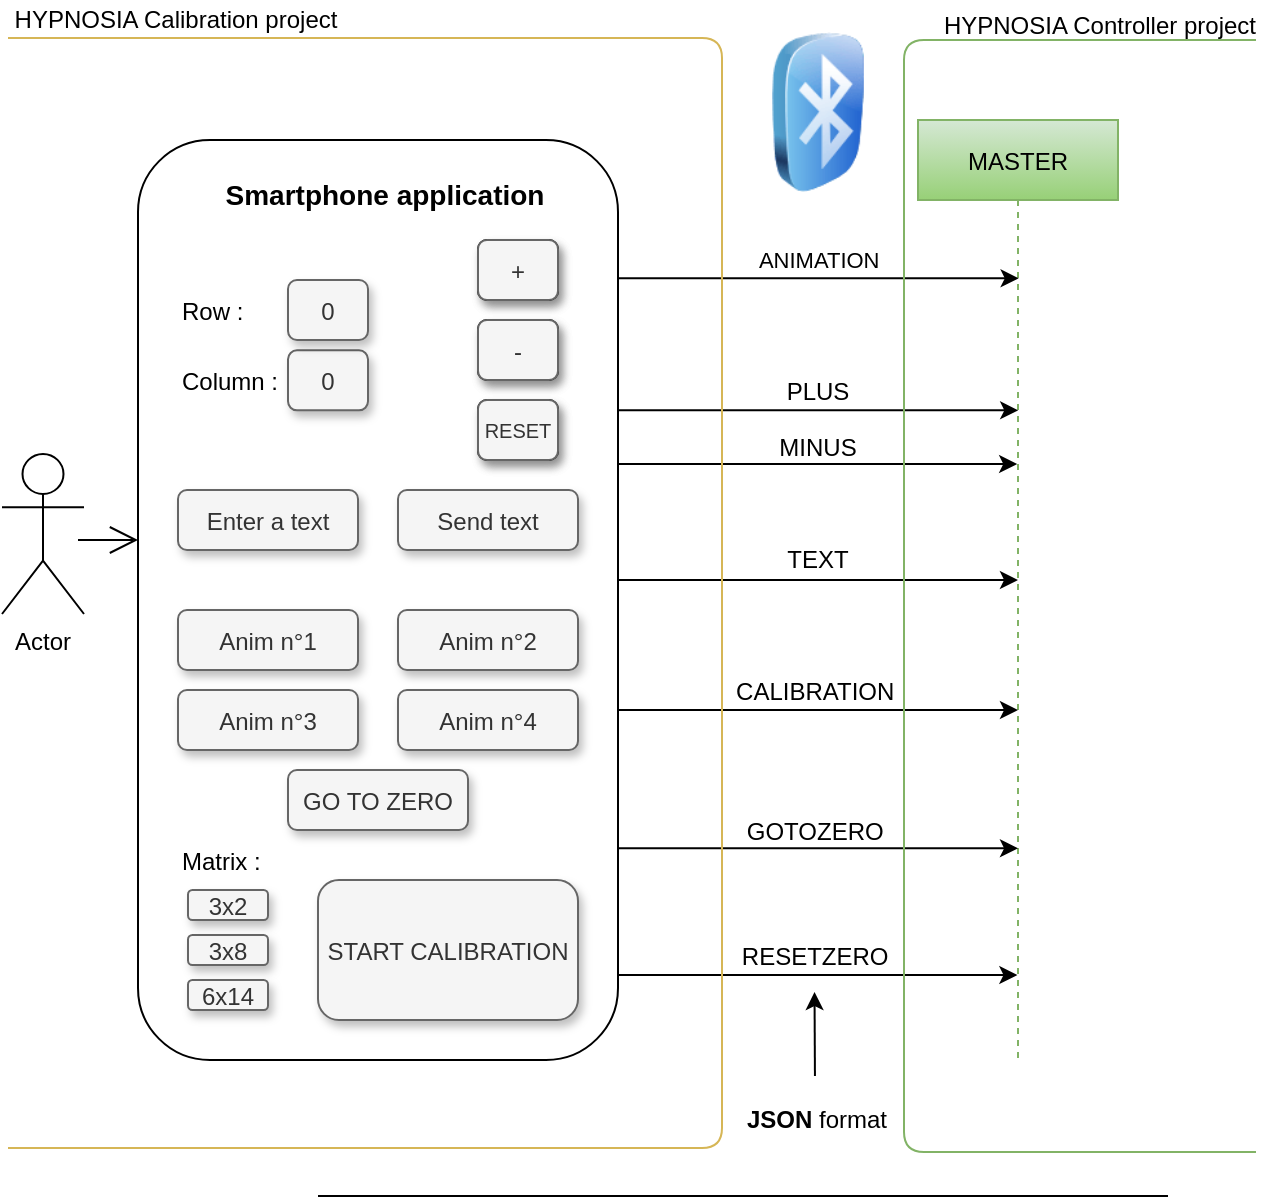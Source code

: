 <mxfile version="13.6.2" type="device"><diagram name="Page-1" id="13e1069c-82ec-6db2-03f1-153e76fe0fe0"><mxGraphModel dx="1574" dy="783" grid="0" gridSize="10" guides="1" tooltips="1" connect="1" arrows="1" fold="1" page="1" pageScale="1" pageWidth="1100" pageHeight="850" background="#ffffff" math="0" shadow="0"><root><mxCell id="0"/><mxCell id="1" parent="0"/><mxCell id="-2NPpGSkClv9eioPirXI-2" value="MASTER" style="shape=umlLifeline;perimeter=lifelinePerimeter;container=1;collapsible=0;recursiveResize=0;outlineConnect=0;fillColor=#d5e8d4;strokeColor=#82b366;gradientColor=#97d077;" parent="1" vertex="1"><mxGeometry x="630" y="170" width="100" height="470" as="geometry"/></mxCell><mxCell id="-2NPpGSkClv9eioPirXI-4" value="" style="image;labelBackgroundColor=#ffffff;image=img/lib/clip_art/general/Bluetooth_128x128.png" parent="1" vertex="1"><mxGeometry x="540" y="126" width="80" height="80" as="geometry"/></mxCell><mxCell id="-2NPpGSkClv9eioPirXI-6" value="" style="endArrow=classic;" parent="1" edge="1"><mxGeometry width="50" height="50" relative="1" as="geometry"><mxPoint x="479.663" y="249.17" as="sourcePoint"/><mxPoint x="680.33" y="249.17" as="targetPoint"/><Array as="points"><mxPoint x="600.83" y="249.17"/></Array></mxGeometry></mxCell><mxCell id="-2NPpGSkClv9eioPirXI-7" value="ANIMATION" style="edgeLabel;align=center;verticalAlign=middle;resizable=0;points=[];" parent="-2NPpGSkClv9eioPirXI-6" vertex="1" connectable="0"><mxGeometry x="-0.2" relative="1" as="geometry"><mxPoint x="20.19" y="-10" as="offset"/></mxGeometry></mxCell><mxCell id="-2NPpGSkClv9eioPirXI-10" value="" style="endArrow=classic;" parent="1" edge="1"><mxGeometry width="50" height="50" relative="1" as="geometry"><mxPoint x="480.1" y="315.17" as="sourcePoint"/><mxPoint x="680.1" y="315.17" as="targetPoint"/><Array as="points"><mxPoint x="600.6" y="315.17"/></Array></mxGeometry></mxCell><mxCell id="qo_HTA79YFN-A6Upb-82-1" value="" style="rounded=1;" parent="1" vertex="1"><mxGeometry x="240" y="180" width="240" height="460" as="geometry"/></mxCell><mxCell id="qo_HTA79YFN-A6Upb-82-5" value="Enter a text" style="rounded=1;shadow=1;glass=0;comic=0;fillColor=#f5f5f5;strokeColor=#666666;fontColor=#333333;" parent="1" vertex="1"><mxGeometry x="260" y="355" width="90" height="30" as="geometry"/></mxCell><mxCell id="qo_HTA79YFN-A6Upb-82-7" value="Send text" style="rounded=1;shadow=1;glass=0;comic=0;fillColor=#f5f5f5;strokeColor=#666666;fontColor=#333333;" parent="1" vertex="1"><mxGeometry x="370" y="355" width="90" height="30" as="geometry"/></mxCell><mxCell id="qo_HTA79YFN-A6Upb-82-8" value="Anim n°1" style="rounded=1;shadow=1;glass=0;comic=0;fillColor=#f5f5f5;strokeColor=#666666;fontColor=#333333;" parent="1" vertex="1"><mxGeometry x="260" y="415" width="90" height="30" as="geometry"/></mxCell><mxCell id="qo_HTA79YFN-A6Upb-82-9" value="Anim n°3" style="rounded=1;shadow=1;glass=0;comic=0;fillColor=#f5f5f5;strokeColor=#666666;fontColor=#333333;" parent="1" vertex="1"><mxGeometry x="260" y="455" width="90" height="30" as="geometry"/></mxCell><mxCell id="qo_HTA79YFN-A6Upb-82-10" value="Anim n°2" style="rounded=1;shadow=1;glass=0;comic=0;fillColor=#f5f5f5;strokeColor=#666666;fontColor=#333333;" parent="1" vertex="1"><mxGeometry x="370" y="415" width="90" height="30" as="geometry"/></mxCell><mxCell id="qo_HTA79YFN-A6Upb-82-11" value="Anim n°4" style="rounded=1;shadow=1;glass=0;comic=0;fillColor=#f5f5f5;strokeColor=#666666;fontColor=#333333;" parent="1" vertex="1"><mxGeometry x="370" y="455" width="90" height="30" as="geometry"/></mxCell><mxCell id="qo_HTA79YFN-A6Upb-82-14" value="+" style="rounded=1;whiteSpace=wrap;html=1;shadow=1;glass=0;comic=0;" parent="1" vertex="1"><mxGeometry x="410" y="230" width="40" height="30" as="geometry"/></mxCell><mxCell id="qo_HTA79YFN-A6Upb-82-19" value="" style="endArrow=open;endFill=1;endSize=12;html=1;" parent="1" edge="1"><mxGeometry width="160" relative="1" as="geometry"><mxPoint x="210" y="380" as="sourcePoint"/><mxPoint x="240" y="380" as="targetPoint"/></mxGeometry></mxCell><mxCell id="RiGgfa4uLRVvICgaijmD-5" value="0" style="rounded=1;shadow=1;glass=0;comic=0;fillColor=#f5f5f5;strokeColor=#666666;fontColor=#333333;" parent="1" vertex="1"><mxGeometry x="315" y="285.17" width="40" height="30" as="geometry"/></mxCell><mxCell id="RiGgfa4uLRVvICgaijmD-6" value="0" style="rounded=1;shadow=1;glass=0;comic=0;fillColor=#f5f5f5;strokeColor=#666666;fontColor=#333333;" parent="1" vertex="1"><mxGeometry x="315" y="250" width="40" height="30" as="geometry"/></mxCell><mxCell id="RiGgfa4uLRVvICgaijmD-7" value="-" style="rounded=1;whiteSpace=wrap;html=1;shadow=1;glass=0;comic=0;" parent="1" vertex="1"><mxGeometry x="410" y="270" width="40" height="30" as="geometry"/></mxCell><mxCell id="RiGgfa4uLRVvICgaijmD-8" value="&lt;font style=&quot;font-size: 11px&quot;&gt;RESET&lt;/font&gt;" style="rounded=1;whiteSpace=wrap;html=1;shadow=1;glass=0;comic=0;" parent="1" vertex="1"><mxGeometry x="410" y="310" width="40" height="30" as="geometry"/></mxCell><mxCell id="RiGgfa4uLRVvICgaijmD-9" value="GO TO ZERO" style="rounded=1;shadow=1;glass=0;comic=0;fillColor=#f5f5f5;strokeColor=#666666;fontColor=#333333;" parent="1" vertex="1"><mxGeometry x="315" y="495" width="90" height="30" as="geometry"/></mxCell><mxCell id="RiGgfa4uLRVvICgaijmD-10" value="START CALIBRATION" style="rounded=1;shadow=1;glass=0;comic=0;fillColor=#f5f5f5;strokeColor=#666666;fontColor=#333333;" parent="1" vertex="1"><mxGeometry x="330" y="550" width="130" height="70" as="geometry"/></mxCell><mxCell id="RiGgfa4uLRVvICgaijmD-13" value="3x8" style="rounded=1;shadow=1;glass=0;comic=0;fillColor=#f5f5f5;strokeColor=#666666;fontColor=#333333;" parent="1" vertex="1"><mxGeometry x="265" y="577.5" width="40" height="15" as="geometry"/></mxCell><mxCell id="RiGgfa4uLRVvICgaijmD-15" value="3x2" style="rounded=1;shadow=1;glass=0;comic=0;fillColor=#f5f5f5;strokeColor=#666666;fontColor=#333333;" parent="1" vertex="1"><mxGeometry x="265" y="555" width="40" height="15" as="geometry"/></mxCell><mxCell id="RiGgfa4uLRVvICgaijmD-16" value="6x14" style="rounded=1;shadow=1;glass=0;comic=0;fillColor=#f5f5f5;strokeColor=#666666;fontColor=#333333;" parent="1" vertex="1"><mxGeometry x="265" y="600" width="40" height="15" as="geometry"/></mxCell><mxCell id="RiGgfa4uLRVvICgaijmD-18" value="+" style="rounded=1;shadow=1;glass=0;comic=0;fillColor=#f5f5f5;strokeColor=#666666;fontColor=#333333;" parent="1" vertex="1"><mxGeometry x="410" y="230" width="40" height="30" as="geometry"/></mxCell><mxCell id="RiGgfa4uLRVvICgaijmD-19" value="-" style="rounded=1;shadow=1;glass=0;comic=0;fillColor=#f5f5f5;strokeColor=#666666;fontColor=#333333;" parent="1" vertex="1"><mxGeometry x="410" y="270" width="40" height="30" as="geometry"/></mxCell><mxCell id="RiGgfa4uLRVvICgaijmD-20" value="RESET" style="rounded=1;shadow=1;glass=0;comic=0;fillColor=#f5f5f5;strokeColor=#666666;fontColor=#333333;fontSize=10;" parent="1" vertex="1"><mxGeometry x="410" y="310" width="40" height="30" as="geometry"/></mxCell><mxCell id="RiGgfa4uLRVvICgaijmD-21" value="PLUS" style="text;align=center;verticalAlign=middle;resizable=0;points=[];autosize=1;" parent="1" vertex="1"><mxGeometry x="560" y="295.17" width="40" height="20" as="geometry"/></mxCell><mxCell id="RiGgfa4uLRVvICgaijmD-22" value="" style="endArrow=classic;" parent="1" edge="1"><mxGeometry width="50" height="50" relative="1" as="geometry"><mxPoint x="479.6" y="342" as="sourcePoint"/><mxPoint x="679.6" y="342" as="targetPoint"/><Array as="points"><mxPoint x="600.1" y="342"/></Array></mxGeometry></mxCell><mxCell id="RiGgfa4uLRVvICgaijmD-25" value="" style="endArrow=classic;" parent="1" edge="1"><mxGeometry width="50" height="50" relative="1" as="geometry"><mxPoint x="480" y="400" as="sourcePoint"/><mxPoint x="680" y="400" as="targetPoint"/><Array as="points"><mxPoint x="600.5" y="400"/></Array></mxGeometry></mxCell><mxCell id="RiGgfa4uLRVvICgaijmD-26" value="" style="endArrow=classic;" parent="1" edge="1"><mxGeometry width="50" height="50" relative="1" as="geometry"><mxPoint x="480" y="465" as="sourcePoint"/><mxPoint x="680" y="465" as="targetPoint"/><Array as="points"><mxPoint x="600.5" y="465"/></Array></mxGeometry></mxCell><mxCell id="RiGgfa4uLRVvICgaijmD-29" value="" style="endArrow=classic;" parent="1" edge="1"><mxGeometry width="50" height="50" relative="1" as="geometry"><mxPoint x="480.0" y="534.17" as="sourcePoint"/><mxPoint x="680.0" y="534.17" as="targetPoint"/><Array as="points"><mxPoint x="600.5" y="534.17"/></Array></mxGeometry></mxCell><mxCell id="RiGgfa4uLRVvICgaijmD-30" value="" style="endArrow=classic;" parent="1" edge="1"><mxGeometry width="50" height="50" relative="1" as="geometry"><mxPoint x="479.7" y="597.5" as="sourcePoint"/><mxPoint x="679.7" y="597.5" as="targetPoint"/><Array as="points"><mxPoint x="600.2" y="597.5"/></Array></mxGeometry></mxCell><mxCell id="RiGgfa4uLRVvICgaijmD-34" value="" style="endArrow=classic;" parent="1" edge="1"><mxGeometry width="50" height="50" relative="1" as="geometry"><mxPoint x="578.47" y="648" as="sourcePoint"/><mxPoint x="578.26" y="606" as="targetPoint"/></mxGeometry></mxCell><mxCell id="RiGgfa4uLRVvICgaijmD-35" value="" style="endArrow=none;fillColor=#fff2cc;strokeColor=#d6b656;gradientColor=#ffd966;" parent="1" edge="1"><mxGeometry width="50" height="50" relative="1" as="geometry"><mxPoint x="175" y="129" as="sourcePoint"/><mxPoint x="175" y="684" as="targetPoint"/><Array as="points"><mxPoint x="532" y="129"/><mxPoint x="532" y="684"/></Array></mxGeometry></mxCell><mxCell id="RiGgfa4uLRVvICgaijmD-36" value="" style="endArrow=none;gradientColor=#97d077;fillColor=#d5e8d4;strokeColor=#82b366;" parent="1" edge="1"><mxGeometry width="50" height="50" relative="1" as="geometry"><mxPoint x="799" y="686" as="sourcePoint"/><mxPoint x="799" y="130" as="targetPoint"/><Array as="points"><mxPoint x="623" y="686"/><mxPoint x="623" y="130"/></Array></mxGeometry></mxCell><mxCell id="RiGgfa4uLRVvICgaijmD-37" value="&lt;b&gt;JSON &lt;/b&gt;format" style="text;align=center;verticalAlign=middle;resizable=0;points=[];autosize=1;fontStyle=0;html=1;" parent="1" vertex="1"><mxGeometry x="539.6" y="661" width="78" height="18" as="geometry"/></mxCell><mxCell id="RiGgfa4uLRVvICgaijmD-38" value="HYPNOSIA Calibration project" style="text;align=center;verticalAlign=middle;resizable=0;points=[];autosize=1;" parent="1" vertex="1"><mxGeometry x="176" y="110" width="166" height="18" as="geometry"/></mxCell><mxCell id="RiGgfa4uLRVvICgaijmD-39" value="HYPNOSIA Controller project" style="text;align=right;verticalAlign=middle;resizable=0;points=[];autosize=1;" parent="1" vertex="1"><mxGeometry x="640" y="113" width="161" height="18" as="geometry"/></mxCell><mxCell id="RiGgfa4uLRVvICgaijmD-40" value="Actor" style="shape=umlActor;verticalLabelPosition=bottom;verticalAlign=top;outlineConnect=0;shadow=0;gradientColor=none;" parent="1" vertex="1"><mxGeometry x="172" y="337" width="41" height="80" as="geometry"/></mxCell><mxCell id="RiGgfa4uLRVvICgaijmD-41" value="Matrix :" style="text;align=left;verticalAlign=middle;resizable=0;points=[];autosize=1;" parent="1" vertex="1"><mxGeometry x="260" y="530" width="50" height="20" as="geometry"/></mxCell><mxCell id="RiGgfa4uLRVvICgaijmD-42" value="Column :" style="text;align=left;verticalAlign=middle;resizable=0;points=[];autosize=1;" parent="1" vertex="1"><mxGeometry x="260" y="290" width="60" height="20" as="geometry"/></mxCell><mxCell id="RiGgfa4uLRVvICgaijmD-43" value="Row :" style="text;align=left;verticalAlign=middle;resizable=0;points=[];autosize=1;" parent="1" vertex="1"><mxGeometry x="260" y="255" width="40" height="20" as="geometry"/></mxCell><mxCell id="RiGgfa4uLRVvICgaijmD-44" value="Smartphone application" style="text;align=center;verticalAlign=middle;resizable=0;points=[];autosize=1;fontStyle=1;fontSize=14;" parent="1" vertex="1"><mxGeometry x="279" y="196" width="169" height="21" as="geometry"/></mxCell><mxCell id="0cRaZyZOwm-0uA2WnUcc-1" value="RESETZERO" style="text;align=center;verticalAlign=middle;resizable=0;points=[];autosize=1;" parent="1" vertex="1"><mxGeometry x="533.6" y="577.5" width="90" height="20" as="geometry"/></mxCell><mxCell id="0cRaZyZOwm-0uA2WnUcc-2" value="GOTOZERO" style="text;align=center;verticalAlign=middle;resizable=0;points=[];autosize=1;" parent="1" vertex="1"><mxGeometry x="538.6" y="515" width="80" height="20" as="geometry"/></mxCell><mxCell id="0cRaZyZOwm-0uA2WnUcc-3" value="CALIBRATION" style="text;align=center;verticalAlign=middle;resizable=0;points=[];autosize=1;" parent="1" vertex="1"><mxGeometry x="533.6" y="445" width="90" height="20" as="geometry"/></mxCell><mxCell id="0cRaZyZOwm-0uA2WnUcc-4" value="TEXT" style="text;align=center;verticalAlign=middle;resizable=0;points=[];autosize=1;" parent="1" vertex="1"><mxGeometry x="560" y="379" width="40" height="20" as="geometry"/></mxCell><mxCell id="0cRaZyZOwm-0uA2WnUcc-5" value="MINUS" style="text;align=center;verticalAlign=middle;resizable=0;points=[];autosize=1;" parent="1" vertex="1"><mxGeometry x="555" y="323" width="50" height="20" as="geometry"/></mxCell><mxCell id="0cRaZyZOwm-0uA2WnUcc-7" value="" style="endArrow=none;html=1;fontSize=14;" parent="1" edge="1"><mxGeometry width="50" height="50" relative="1" as="geometry"><mxPoint x="330" y="708" as="sourcePoint"/><mxPoint x="755" y="708" as="targetPoint"/></mxGeometry></mxCell></root></mxGraphModel></diagram></mxfile>